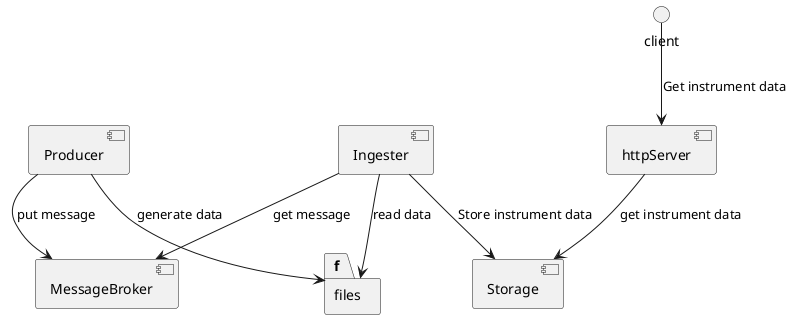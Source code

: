 @startuml


component MessageBroker as m
component Ingester as i
component Producer as p
component Storage as s
component httpServer as h
package files as f
i --> m : get message
p --> m : put message
p --> f: generate data
i --> f: read data
h --> s: get instrument data
i --> s : Store instrument data
client --> h: Get instrument data
@enduml